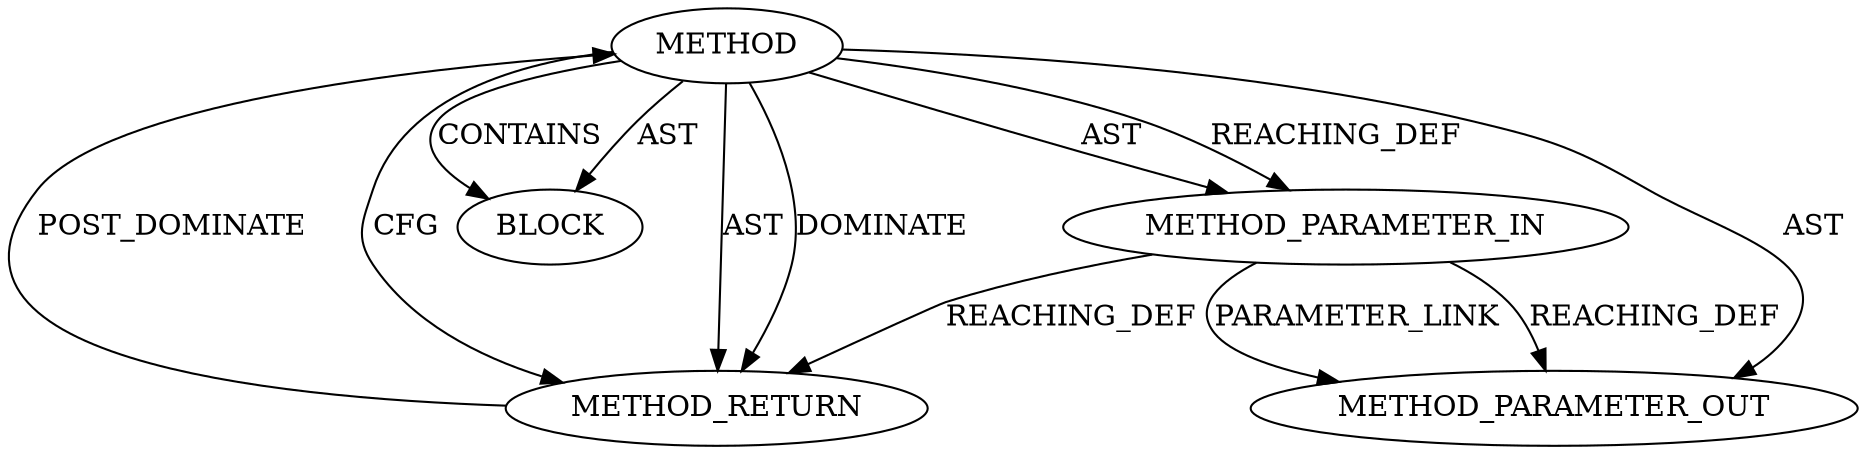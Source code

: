 digraph {
  12206 [label=BLOCK ORDER=1 ARGUMENT_INDEX=1 CODE="<empty>" TYPE_FULL_NAME="ANY"]
  13380 [label=METHOD_PARAMETER_OUT ORDER=1 CODE="p1" IS_VARIADIC=false TYPE_FULL_NAME="ANY" EVALUATION_STRATEGY="BY_VALUE" INDEX=1 NAME="p1"]
  12205 [label=METHOD_PARAMETER_IN ORDER=1 CODE="p1" IS_VARIADIC=false TYPE_FULL_NAME="ANY" EVALUATION_STRATEGY="BY_VALUE" INDEX=1 NAME="p1"]
  12207 [label=METHOD_RETURN ORDER=2 CODE="RET" TYPE_FULL_NAME="ANY" EVALUATION_STRATEGY="BY_VALUE"]
  12204 [label=METHOD AST_PARENT_TYPE="NAMESPACE_BLOCK" AST_PARENT_FULL_NAME="<global>" ORDER=0 CODE="<empty>" FULL_NAME="<operator>.postIncrement" IS_EXTERNAL=true FILENAME="<empty>" SIGNATURE="" NAME="<operator>.postIncrement"]
  12204 -> 12206 [label=AST ]
  12205 -> 13380 [label=REACHING_DEF VARIABLE="p1"]
  12204 -> 12207 [label=AST ]
  12207 -> 12204 [label=POST_DOMINATE ]
  12204 -> 12207 [label=DOMINATE ]
  12205 -> 13380 [label=PARAMETER_LINK ]
  12205 -> 12207 [label=REACHING_DEF VARIABLE="p1"]
  12204 -> 12205 [label=AST ]
  12204 -> 12206 [label=CONTAINS ]
  12204 -> 13380 [label=AST ]
  12204 -> 12205 [label=REACHING_DEF VARIABLE=""]
  12204 -> 12207 [label=CFG ]
}
